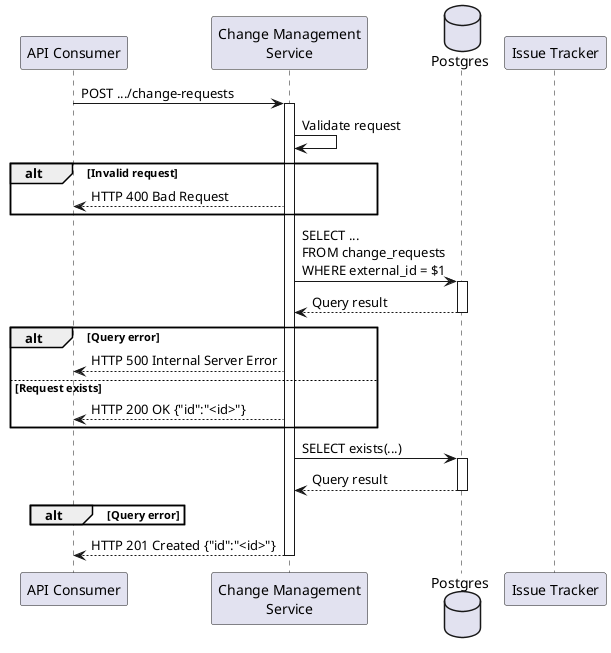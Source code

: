 @startuml Create AutoCRQ

participant "API Consumer" as consumer
participant "Change Management\nService" as cms
database Postgres as psql
participant "Issue Tracker" as tracker

consumer -> cms++: POST .../change-requests

cms -> cms: Validate request
alt Invalid request
cms --> consumer: HTTP 400 Bad Request
end

cms -> psql++: SELECT ...\nFROM change_requests\nWHERE external_id = $1
return Query result

alt Query error
cms --> consumer: HTTP 500 Internal Server Error
else Request exists
cms --> consumer: HTTP 200 OK {"id":"<id>"}
end

cms -> psql++: SELECT exists(...)
return Query result

alt Query error

end

return HTTP 201 Created {"id":"<id>"}

@enduml
